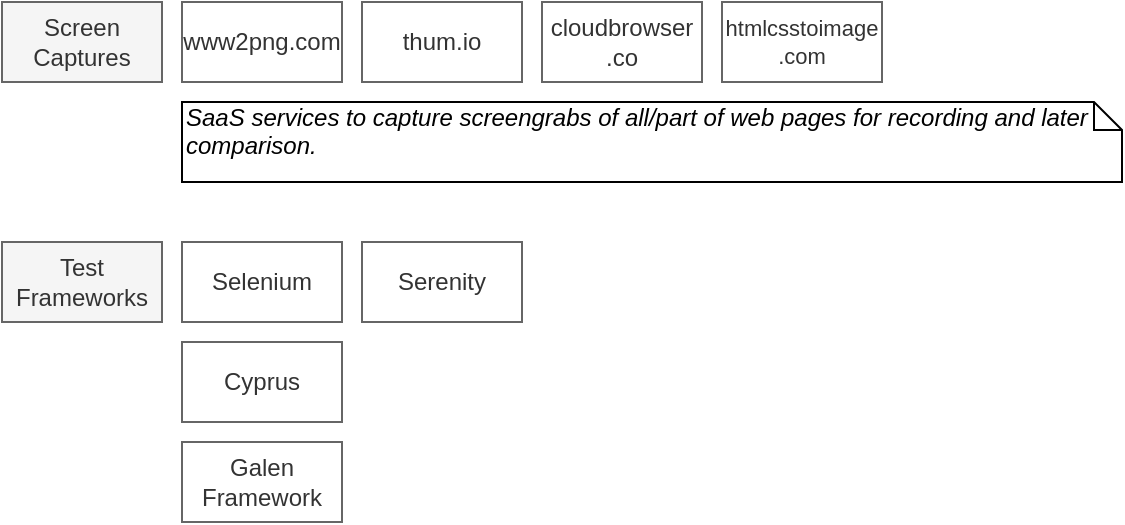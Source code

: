 <mxfile compressed="false" version="20.3.0" type="device">
  <diagram id="AUUctpmowqIS_rZUENnW" name="Testing/User Interface/Capture">
    <mxGraphModel dx="782" dy="515" grid="1" gridSize="10" guides="1" tooltips="1" connect="1" arrows="1" fold="1" page="1" pageScale="1" pageWidth="827" pageHeight="1169" math="0" shadow="0">
      <root>
        <mxCell id="GgLKXyPw5yjk1vnNJUZh-0" />
        <mxCell id="ejPsa-cEc_jQs-8rqAZw-0" value="About" parent="GgLKXyPw5yjk1vnNJUZh-0" />
        <mxCell id="ejPsa-cEc_jQs-8rqAZw-1" value="Title/Diagram" parent="GgLKXyPw5yjk1vnNJUZh-0" visible="0" />
        <mxCell id="ejPsa-cEc_jQs-8rqAZw-4" value="&lt;font style=&quot;font-size: 11px&quot;&gt;Diagram: Base System Logical Module - Testing -&amp;nbsp;User Interface - Screen Captures&lt;/font&gt;" style="text;strokeColor=none;fillColor=none;html=1;fontSize=24;fontStyle=2;verticalAlign=middle;align=left;shadow=0;glass=0;comic=0;opacity=30;fontColor=#808080;" parent="ejPsa-cEc_jQs-8rqAZw-1" vertex="1">
          <mxGeometry x="120" y="480" width="520" height="40" as="geometry" />
        </mxCell>
        <mxCell id="ejPsa-cEc_jQs-8rqAZw-2" value="Title/Page" parent="GgLKXyPw5yjk1vnNJUZh-0" visible="0" />
        <mxCell id="GPHP-lIkBe6zTyUiEcaD-0" value="" style="group;fontSize=10;" parent="ejPsa-cEc_jQs-8rqAZw-2" connectable="0" vertex="1">
          <mxGeometry x="120" y="120" width="560" height="45" as="geometry" />
        </mxCell>
        <mxCell id="GPHP-lIkBe6zTyUiEcaD-1" value="&lt;font style=&quot;font-size: 11px&quot;&gt;Base Logical Module - Testing -&amp;nbsp;User Interface - Screen Captures&lt;/font&gt;" style="text;strokeColor=none;fillColor=none;html=1;fontSize=24;fontStyle=1;verticalAlign=middle;align=left;shadow=0;glass=0;comic=0;opacity=30;fontColor=#808080;" parent="GPHP-lIkBe6zTyUiEcaD-0" vertex="1">
          <mxGeometry width="560" height="40" as="geometry" />
        </mxCell>
        <mxCell id="GPHP-lIkBe6zTyUiEcaD-2" value="" style="line;strokeWidth=2;html=1;shadow=0;glass=0;comic=0;fillColor=none;fontSize=10;fontColor=#CCCCCC;labelBackgroundColor=none;strokeColor=#CCCCCC;" parent="GPHP-lIkBe6zTyUiEcaD-0" vertex="1">
          <mxGeometry y="35" width="560" height="10" as="geometry" />
        </mxCell>
        <mxCell id="GgLKXyPw5yjk1vnNJUZh-1" value="Boxes" parent="GgLKXyPw5yjk1vnNJUZh-0" />
        <mxCell id="0Y7fEjP1NL9JvfyfzsWA-0" value="Screen Captures" style="rounded=0;whiteSpace=wrap;html=1;strokeColor=#666666;strokeWidth=1;fillColor=#f5f5f5;fontSize=12;fontColor=#333333;align=center;" parent="GgLKXyPw5yjk1vnNJUZh-1" vertex="1">
          <mxGeometry x="120" y="200" width="80" height="40" as="geometry" />
        </mxCell>
        <UserObject label="Selenium" link="https://www.selenium.dev/" id="0Y7fEjP1NL9JvfyfzsWA-1">
          <mxCell style="rounded=0;whiteSpace=wrap;html=1;strokeColor=#666666;strokeWidth=1;fillColor=none;fontSize=12;fontColor=#333333;align=center;" parent="GgLKXyPw5yjk1vnNJUZh-1" vertex="1">
            <mxGeometry x="210" y="320" width="80" height="40" as="geometry" />
          </mxCell>
        </UserObject>
        <mxCell id="0Y7fEjP1NL9JvfyfzsWA-2" value="&lt;i&gt;SaaS services to capture screengrabs of all/part of web pages for recording and later comparison.&lt;/i&gt;" style="shape=note;whiteSpace=wrap;html=1;size=14;verticalAlign=top;align=left;spacingTop=-6;fontFamily=Helvetica;fontSize=12;fontColor=#000000;strokeColor=#000000;strokeWidth=1;" parent="GgLKXyPw5yjk1vnNJUZh-1" vertex="1">
          <mxGeometry x="210" y="250" width="470" height="40" as="geometry" />
        </mxCell>
        <UserObject label="thum.io" link="https://www.thum.io/" id="0Y7fEjP1NL9JvfyfzsWA-3">
          <mxCell style="rounded=0;whiteSpace=wrap;html=1;strokeColor=#666666;strokeWidth=1;fillColor=none;fontSize=12;fontColor=#333333;align=center;" parent="GgLKXyPw5yjk1vnNJUZh-1" vertex="1">
            <mxGeometry x="300" y="200" width="80" height="40" as="geometry" />
          </mxCell>
        </UserObject>
        <UserObject label="cloudbrowser&lt;br style=&quot;font-size: 12px;&quot;&gt;.co" link="https://cloudbrowser.co/" id="0Y7fEjP1NL9JvfyfzsWA-4">
          <mxCell style="rounded=0;whiteSpace=wrap;html=1;strokeColor=#666666;strokeWidth=1;fillColor=none;fontSize=12;fontColor=#333333;align=center;" parent="GgLKXyPw5yjk1vnNJUZh-1" vertex="1">
            <mxGeometry x="390" y="200" width="80" height="40" as="geometry" />
          </mxCell>
        </UserObject>
        <UserObject label="htmlcsstoimage&lt;br style=&quot;font-size: 11px;&quot;&gt;.com" link="https://htmlcsstoimage.com" id="0Y7fEjP1NL9JvfyfzsWA-5">
          <mxCell style="rounded=0;whiteSpace=wrap;html=1;strokeColor=#666666;strokeWidth=1;fillColor=none;fontSize=11;fontColor=#333333;align=center;" parent="GgLKXyPw5yjk1vnNJUZh-1" vertex="1">
            <mxGeometry x="480" y="200" width="80" height="40" as="geometry" />
          </mxCell>
        </UserObject>
        <mxCell id="0Y7fEjP1NL9JvfyfzsWA-8" value="Screen Captures" style="rounded=0;whiteSpace=wrap;html=1;strokeColor=#666666;strokeWidth=1;fillColor=#f5f5f5;fontSize=12;fontColor=#333333;align=center;" parent="GgLKXyPw5yjk1vnNJUZh-1" vertex="1">
          <mxGeometry x="120" y="200" width="80" height="40" as="geometry" />
        </mxCell>
        <mxCell id="0Y7fEjP1NL9JvfyfzsWA-9" value="Test Frameworks" style="rounded=0;whiteSpace=wrap;html=1;strokeColor=#666666;strokeWidth=1;fillColor=#f5f5f5;fontSize=12;fontColor=#333333;align=center;" parent="GgLKXyPw5yjk1vnNJUZh-1" vertex="1">
          <mxGeometry x="120" y="320" width="80" height="40" as="geometry" />
        </mxCell>
        <UserObject label="www2png.com" link="https://www2png.com/" id="0Y7fEjP1NL9JvfyfzsWA-10">
          <mxCell style="rounded=0;whiteSpace=wrap;html=1;strokeColor=#666666;strokeWidth=1;fillColor=none;fontSize=12;fontColor=#333333;align=center;" parent="GgLKXyPw5yjk1vnNJUZh-1" vertex="1">
            <mxGeometry x="210" y="200" width="80" height="40" as="geometry" />
          </mxCell>
        </UserObject>
        <UserObject label="Cyprus" link="https://www.cypress.io/" id="0Y7fEjP1NL9JvfyfzsWA-11">
          <mxCell style="rounded=0;whiteSpace=wrap;html=1;strokeColor=#666666;strokeWidth=1;fillColor=none;fontSize=12;fontColor=#333333;align=center;" parent="GgLKXyPw5yjk1vnNJUZh-1" vertex="1">
            <mxGeometry x="210" y="370" width="80" height="40" as="geometry" />
          </mxCell>
        </UserObject>
        <UserObject label="Galen Framework" link="http://galenframework.com/" id="0Y7fEjP1NL9JvfyfzsWA-12">
          <mxCell style="rounded=0;whiteSpace=wrap;html=1;strokeColor=#666666;strokeWidth=1;fillColor=none;fontSize=12;fontColor=#333333;align=center;" parent="GgLKXyPw5yjk1vnNJUZh-1" vertex="1">
            <mxGeometry x="210" y="420" width="80" height="40" as="geometry" />
          </mxCell>
        </UserObject>
        <UserObject label="Serenity" link="http://www.thucydides.info/#/" id="0Y7fEjP1NL9JvfyfzsWA-13">
          <mxCell style="rounded=0;whiteSpace=wrap;html=1;strokeColor=#666666;strokeWidth=1;fillColor=none;fontSize=12;fontColor=#333333;align=center;" parent="GgLKXyPw5yjk1vnNJUZh-1" vertex="1">
            <mxGeometry x="300" y="320" width="80" height="40" as="geometry" />
          </mxCell>
        </UserObject>
      </root>
    </mxGraphModel>
  </diagram>
</mxfile>
